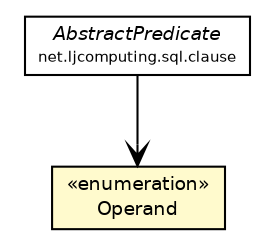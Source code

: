 #!/usr/local/bin/dot
#
# Class diagram 
# Generated by UMLGraph version R5_6 (http://www.umlgraph.org/)
#

digraph G {
	edge [fontname="Helvetica",fontsize=10,labelfontname="Helvetica",labelfontsize=10];
	node [fontname="Helvetica",fontsize=10,shape=plaintext];
	nodesep=0.25;
	ranksep=0.5;
	// net.ljcomputing.sql.clause.AbstractPredicate
	c789 [label=<<table title="net.ljcomputing.sql.clause.AbstractPredicate" border="0" cellborder="1" cellspacing="0" cellpadding="2" port="p" href="../clause/AbstractPredicate.html">
		<tr><td><table border="0" cellspacing="0" cellpadding="1">
<tr><td align="center" balign="center"><font face="Helvetica-Oblique"> AbstractPredicate </font></td></tr>
<tr><td align="center" balign="center"><font point-size="7.0"> net.ljcomputing.sql.clause </font></td></tr>
		</table></td></tr>
		</table>>, URL="../clause/AbstractPredicate.html", fontname="Helvetica", fontcolor="black", fontsize=9.0];
	// net.ljcomputing.sql.literal.Operand
	c816 [label=<<table title="net.ljcomputing.sql.literal.Operand" border="0" cellborder="1" cellspacing="0" cellpadding="2" port="p" bgcolor="lemonChiffon" href="./Operand.html">
		<tr><td><table border="0" cellspacing="0" cellpadding="1">
<tr><td align="center" balign="center"> &#171;enumeration&#187; </td></tr>
<tr><td align="center" balign="center"> Operand </td></tr>
		</table></td></tr>
		</table>>, URL="./Operand.html", fontname="Helvetica", fontcolor="black", fontsize=9.0];
	// net.ljcomputing.sql.clause.AbstractPredicate NAVASSOC net.ljcomputing.sql.literal.Operand
	c789:p -> c816:p [taillabel="", label="", headlabel="", fontname="Helvetica", fontcolor="black", fontsize=10.0, color="black", arrowhead=open];
}

